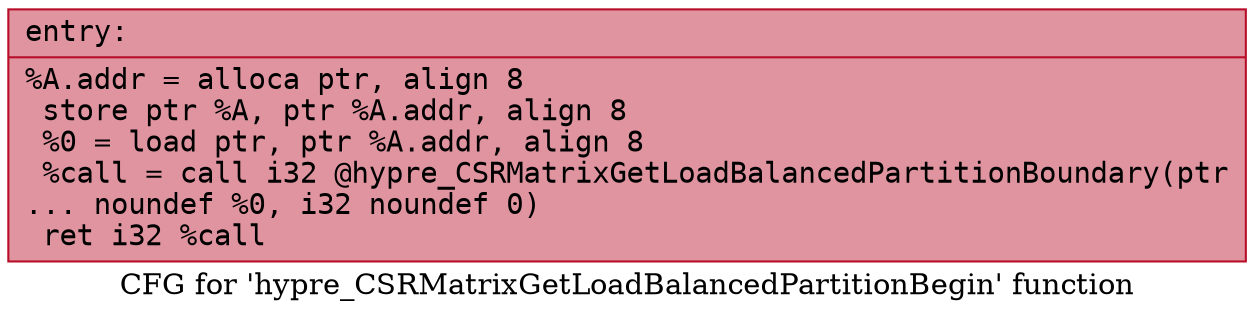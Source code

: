 digraph "CFG for 'hypre_CSRMatrixGetLoadBalancedPartitionBegin' function" {
	label="CFG for 'hypre_CSRMatrixGetLoadBalancedPartitionBegin' function";

	Node0x558241d5cb40 [shape=record,color="#b70d28ff", style=filled, fillcolor="#b70d2870" fontname="Courier",label="{entry:\l|  %A.addr = alloca ptr, align 8\l  store ptr %A, ptr %A.addr, align 8\l  %0 = load ptr, ptr %A.addr, align 8\l  %call = call i32 @hypre_CSRMatrixGetLoadBalancedPartitionBoundary(ptr\l... noundef %0, i32 noundef 0)\l  ret i32 %call\l}"];
}

